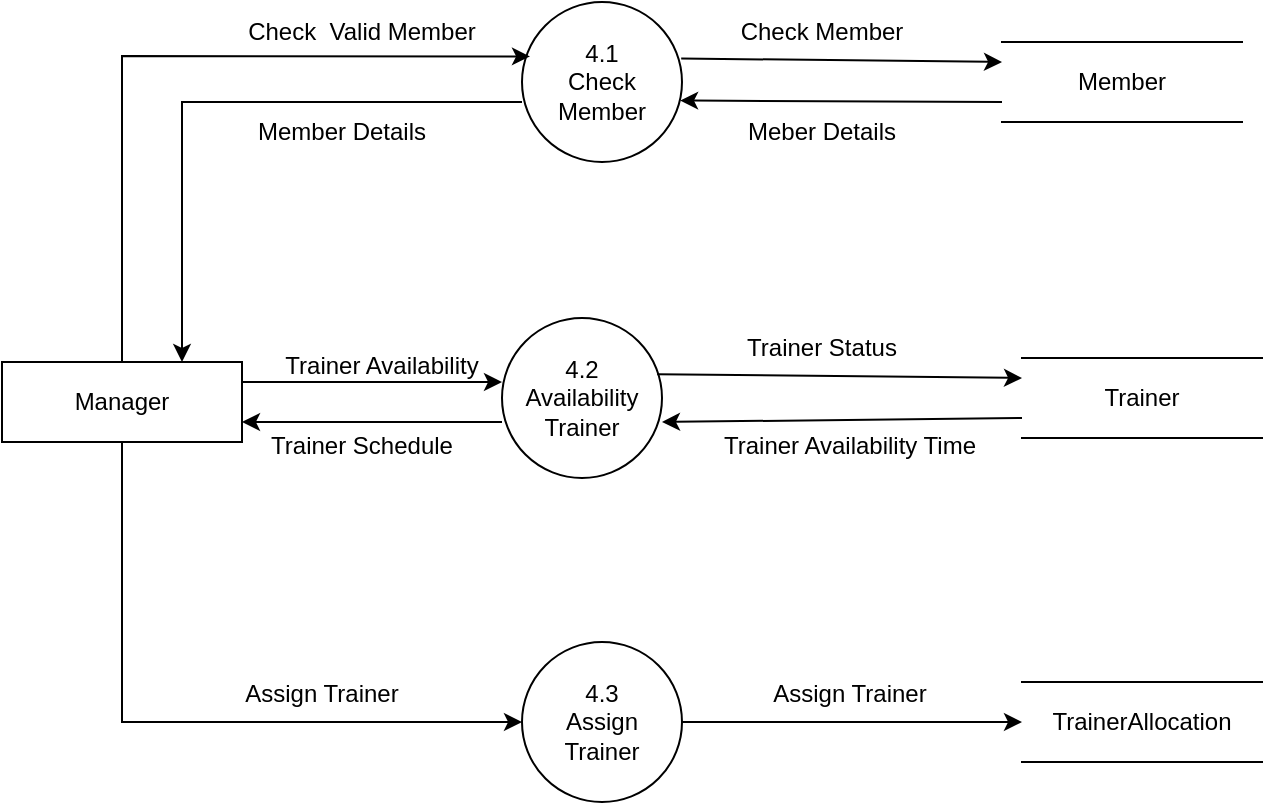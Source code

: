 <mxfile version="26.0.7">
  <diagram name="Page-1" id="baTKgD7WV5W7o3h4VleV">
    <mxGraphModel dx="875" dy="464" grid="1" gridSize="10" guides="1" tooltips="1" connect="1" arrows="1" fold="1" page="1" pageScale="1" pageWidth="827" pageHeight="1169" math="0" shadow="0">
      <root>
        <mxCell id="0" />
        <mxCell id="1" parent="0" />
        <mxCell id="8CBk1hH0SgQf0n0iD-SS-1" value="Manager" style="rounded=0;whiteSpace=wrap;html=1;" vertex="1" parent="1">
          <mxGeometry x="60" y="240" width="120" height="40" as="geometry" />
        </mxCell>
        <mxCell id="8CBk1hH0SgQf0n0iD-SS-2" value="4.1&lt;div&gt;Check Member&lt;/div&gt;" style="ellipse;whiteSpace=wrap;html=1;aspect=fixed;" vertex="1" parent="1">
          <mxGeometry x="320" y="60" width="80" height="80" as="geometry" />
        </mxCell>
        <mxCell id="8CBk1hH0SgQf0n0iD-SS-3" value="4.2&lt;div&gt;Availability Trainer&lt;/div&gt;" style="ellipse;whiteSpace=wrap;html=1;aspect=fixed;" vertex="1" parent="1">
          <mxGeometry x="310" y="218" width="80" height="80" as="geometry" />
        </mxCell>
        <mxCell id="8CBk1hH0SgQf0n0iD-SS-4" value="4.3&lt;div&gt;Assign&lt;/div&gt;&lt;div&gt;Trainer&lt;/div&gt;" style="ellipse;whiteSpace=wrap;html=1;aspect=fixed;" vertex="1" parent="1">
          <mxGeometry x="320" y="380" width="80" height="80" as="geometry" />
        </mxCell>
        <mxCell id="8CBk1hH0SgQf0n0iD-SS-5" value="Member" style="shape=partialRectangle;whiteSpace=wrap;html=1;left=0;right=0;fillColor=none;" vertex="1" parent="1">
          <mxGeometry x="560" y="80" width="120" height="40" as="geometry" />
        </mxCell>
        <mxCell id="8CBk1hH0SgQf0n0iD-SS-6" value="Trainer" style="shape=partialRectangle;whiteSpace=wrap;html=1;left=0;right=0;fillColor=none;" vertex="1" parent="1">
          <mxGeometry x="570" y="238" width="120" height="40" as="geometry" />
        </mxCell>
        <mxCell id="8CBk1hH0SgQf0n0iD-SS-7" value="TrainerAllocation" style="shape=partialRectangle;whiteSpace=wrap;html=1;left=0;right=0;fillColor=none;" vertex="1" parent="1">
          <mxGeometry x="570" y="400" width="120" height="40" as="geometry" />
        </mxCell>
        <mxCell id="8CBk1hH0SgQf0n0iD-SS-9" value="" style="endArrow=classic;html=1;rounded=0;exitX=0.5;exitY=0;exitDx=0;exitDy=0;entryX=0.05;entryY=0.34;entryDx=0;entryDy=0;entryPerimeter=0;" edge="1" parent="1" source="8CBk1hH0SgQf0n0iD-SS-1" target="8CBk1hH0SgQf0n0iD-SS-2">
          <mxGeometry width="50" height="50" relative="1" as="geometry">
            <mxPoint x="120" y="230" as="sourcePoint" />
            <mxPoint x="170" y="180" as="targetPoint" />
            <Array as="points">
              <mxPoint x="120" y="87" />
            </Array>
          </mxGeometry>
        </mxCell>
        <mxCell id="8CBk1hH0SgQf0n0iD-SS-10" value="" style="endArrow=classic;html=1;rounded=0;exitX=0.5;exitY=1;exitDx=0;exitDy=0;entryX=0;entryY=0.5;entryDx=0;entryDy=0;" edge="1" parent="1" source="8CBk1hH0SgQf0n0iD-SS-1" target="8CBk1hH0SgQf0n0iD-SS-4">
          <mxGeometry width="50" height="50" relative="1" as="geometry">
            <mxPoint x="210" y="480" as="sourcePoint" />
            <mxPoint x="260" y="430" as="targetPoint" />
            <Array as="points">
              <mxPoint x="120" y="420" />
            </Array>
          </mxGeometry>
        </mxCell>
        <mxCell id="8CBk1hH0SgQf0n0iD-SS-11" value="" style="endArrow=classic;html=1;rounded=0;exitX=1;exitY=0.25;exitDx=0;exitDy=0;" edge="1" parent="1" source="8CBk1hH0SgQf0n0iD-SS-1">
          <mxGeometry width="50" height="50" relative="1" as="geometry">
            <mxPoint x="310" y="370" as="sourcePoint" />
            <mxPoint x="310" y="250" as="targetPoint" />
          </mxGeometry>
        </mxCell>
        <mxCell id="8CBk1hH0SgQf0n0iD-SS-12" value="" style="endArrow=classic;html=1;rounded=0;exitX=0.995;exitY=0.353;exitDx=0;exitDy=0;exitPerimeter=0;entryX=0;entryY=0.25;entryDx=0;entryDy=0;" edge="1" parent="1" source="8CBk1hH0SgQf0n0iD-SS-2" target="8CBk1hH0SgQf0n0iD-SS-5">
          <mxGeometry width="50" height="50" relative="1" as="geometry">
            <mxPoint x="480" y="150" as="sourcePoint" />
            <mxPoint x="530" y="100" as="targetPoint" />
          </mxGeometry>
        </mxCell>
        <mxCell id="8CBk1hH0SgQf0n0iD-SS-13" value="" style="endArrow=classic;html=1;rounded=0;entryX=0.988;entryY=0.616;entryDx=0;entryDy=0;entryPerimeter=0;exitX=0;exitY=0.75;exitDx=0;exitDy=0;" edge="1" parent="1" source="8CBk1hH0SgQf0n0iD-SS-5" target="8CBk1hH0SgQf0n0iD-SS-2">
          <mxGeometry width="50" height="50" relative="1" as="geometry">
            <mxPoint x="400" y="180" as="sourcePoint" />
            <mxPoint x="450" y="130" as="targetPoint" />
          </mxGeometry>
        </mxCell>
        <mxCell id="8CBk1hH0SgQf0n0iD-SS-14" value="" style="endArrow=classic;html=1;rounded=0;exitX=0.97;exitY=0.351;exitDx=0;exitDy=0;exitPerimeter=0;entryX=0;entryY=0.25;entryDx=0;entryDy=0;" edge="1" parent="1" source="8CBk1hH0SgQf0n0iD-SS-3" target="8CBk1hH0SgQf0n0iD-SS-6">
          <mxGeometry width="50" height="50" relative="1" as="geometry">
            <mxPoint x="440" y="250" as="sourcePoint" />
            <mxPoint x="550" y="250" as="targetPoint" />
          </mxGeometry>
        </mxCell>
        <mxCell id="8CBk1hH0SgQf0n0iD-SS-15" value="" style="endArrow=classic;html=1;rounded=0;entryX=1;entryY=0.65;entryDx=0;entryDy=0;entryPerimeter=0;exitX=0;exitY=0.75;exitDx=0;exitDy=0;" edge="1" parent="1" source="8CBk1hH0SgQf0n0iD-SS-6" target="8CBk1hH0SgQf0n0iD-SS-3">
          <mxGeometry width="50" height="50" relative="1" as="geometry">
            <mxPoint x="540" y="280" as="sourcePoint" />
            <mxPoint x="500" y="260" as="targetPoint" />
          </mxGeometry>
        </mxCell>
        <mxCell id="8CBk1hH0SgQf0n0iD-SS-16" value="" style="endArrow=classic;html=1;rounded=0;exitX=1;exitY=0.5;exitDx=0;exitDy=0;entryX=0;entryY=0.5;entryDx=0;entryDy=0;" edge="1" parent="1" source="8CBk1hH0SgQf0n0iD-SS-4" target="8CBk1hH0SgQf0n0iD-SS-7">
          <mxGeometry width="50" height="50" relative="1" as="geometry">
            <mxPoint x="470" y="440" as="sourcePoint" />
            <mxPoint x="520" y="390" as="targetPoint" />
          </mxGeometry>
        </mxCell>
        <mxCell id="8CBk1hH0SgQf0n0iD-SS-18" value="" style="endArrow=classic;html=1;rounded=0;entryX=0.75;entryY=0;entryDx=0;entryDy=0;exitX=0;exitY=0.625;exitDx=0;exitDy=0;exitPerimeter=0;" edge="1" parent="1" source="8CBk1hH0SgQf0n0iD-SS-2" target="8CBk1hH0SgQf0n0iD-SS-1">
          <mxGeometry width="50" height="50" relative="1" as="geometry">
            <mxPoint x="290" y="210" as="sourcePoint" />
            <mxPoint x="340" y="160" as="targetPoint" />
            <Array as="points">
              <mxPoint x="150" y="110" />
            </Array>
          </mxGeometry>
        </mxCell>
        <mxCell id="8CBk1hH0SgQf0n0iD-SS-19" value="" style="endArrow=classic;html=1;rounded=0;entryX=1;entryY=0.75;entryDx=0;entryDy=0;exitX=0;exitY=0.65;exitDx=0;exitDy=0;exitPerimeter=0;" edge="1" parent="1" source="8CBk1hH0SgQf0n0iD-SS-3" target="8CBk1hH0SgQf0n0iD-SS-1">
          <mxGeometry width="50" height="50" relative="1" as="geometry">
            <mxPoint x="300" y="270" as="sourcePoint" />
            <mxPoint x="270" y="350" as="targetPoint" />
          </mxGeometry>
        </mxCell>
        <mxCell id="8CBk1hH0SgQf0n0iD-SS-20" value="Check&amp;nbsp; Valid Member" style="text;html=1;align=center;verticalAlign=middle;whiteSpace=wrap;rounded=0;" vertex="1" parent="1">
          <mxGeometry x="170" y="60" width="140" height="30" as="geometry" />
        </mxCell>
        <mxCell id="8CBk1hH0SgQf0n0iD-SS-21" value="Check Member" style="text;html=1;align=center;verticalAlign=middle;whiteSpace=wrap;rounded=0;" vertex="1" parent="1">
          <mxGeometry x="400" y="60" width="140" height="30" as="geometry" />
        </mxCell>
        <mxCell id="8CBk1hH0SgQf0n0iD-SS-22" value="Meber Details" style="text;html=1;align=center;verticalAlign=middle;whiteSpace=wrap;rounded=0;" vertex="1" parent="1">
          <mxGeometry x="400" y="110" width="140" height="30" as="geometry" />
        </mxCell>
        <mxCell id="8CBk1hH0SgQf0n0iD-SS-24" value="Member Details" style="text;html=1;align=center;verticalAlign=middle;whiteSpace=wrap;rounded=0;" vertex="1" parent="1">
          <mxGeometry x="160" y="110" width="140" height="30" as="geometry" />
        </mxCell>
        <mxCell id="8CBk1hH0SgQf0n0iD-SS-25" value="Trainer Availability" style="text;html=1;align=center;verticalAlign=middle;whiteSpace=wrap;rounded=0;" vertex="1" parent="1">
          <mxGeometry x="180" y="227" width="140" height="30" as="geometry" />
        </mxCell>
        <mxCell id="8CBk1hH0SgQf0n0iD-SS-26" value="Trainer Status" style="text;html=1;align=center;verticalAlign=middle;whiteSpace=wrap;rounded=0;" vertex="1" parent="1">
          <mxGeometry x="400" y="218" width="140" height="30" as="geometry" />
        </mxCell>
        <mxCell id="8CBk1hH0SgQf0n0iD-SS-27" value="Trainer Schedule" style="text;html=1;align=center;verticalAlign=middle;whiteSpace=wrap;rounded=0;" vertex="1" parent="1">
          <mxGeometry x="170" y="266" width="140" height="32" as="geometry" />
        </mxCell>
        <mxCell id="8CBk1hH0SgQf0n0iD-SS-28" value="Trainer Availability Time" style="text;html=1;align=center;verticalAlign=middle;whiteSpace=wrap;rounded=0;" vertex="1" parent="1">
          <mxGeometry x="414" y="266" width="140" height="32" as="geometry" />
        </mxCell>
        <mxCell id="8CBk1hH0SgQf0n0iD-SS-29" value="Assign Trainer" style="text;html=1;align=center;verticalAlign=middle;whiteSpace=wrap;rounded=0;" vertex="1" parent="1">
          <mxGeometry x="414" y="390" width="140" height="32" as="geometry" />
        </mxCell>
        <mxCell id="8CBk1hH0SgQf0n0iD-SS-30" value="Assign Trainer" style="text;html=1;align=center;verticalAlign=middle;whiteSpace=wrap;rounded=0;" vertex="1" parent="1">
          <mxGeometry x="150" y="390" width="140" height="32" as="geometry" />
        </mxCell>
      </root>
    </mxGraphModel>
  </diagram>
</mxfile>
